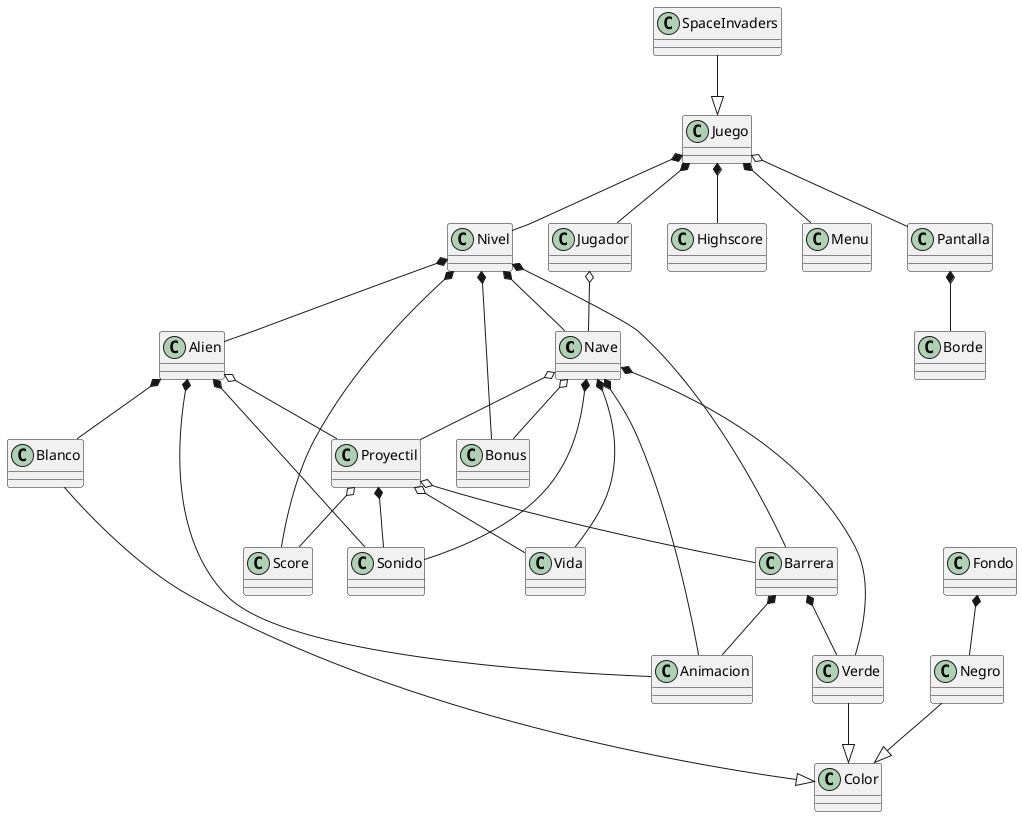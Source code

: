 @startuml SpaceInvaders
class Nave
class Vida
class Alien
class Score
class Highscore
class Menu
class Barrera
class Sonido
class Animacion
class Proyectil
class Pantalla
class Juego
class Nivel
class Bonus
class Jugador
class Borde 
class Color
class Verde 
class Negro 
class Blanco 
class SpaceInvaders
class Fondo

SpaceInvaders --|> Juego
Verde --|> Color
Negro --|> Color
Blanco --|> Color
Jugador o-- Nave
Pantalla *-- Borde
Juego o-- Pantalla
Juego *-- Menu
Juego *-- Nivel
Juego *-- Highscore
Juego *-- Jugador
Nivel *-- Score
Nivel *-- Barrera
Nivel *-- Nave
Nivel *-- Alien
Nivel *-- Bonus
Nave o-- Bonus
Nave *-- Vida
Nave o-- Proyectil
Nave *-- Animacion
Nave *-- Sonido
Nave *-- Verde
Alien o-- Proyectil
Alien *-- Animacion
Alien *-- Sonido
Alien *-- Blanco
Proyectil o-- Vida
Proyectil o-- Score
Proyectil o-- Barrera
Proyectil *-- Sonido
Barrera *-- Animacion
Barrera *-- Verde
Fondo *-- Negro

@enduml